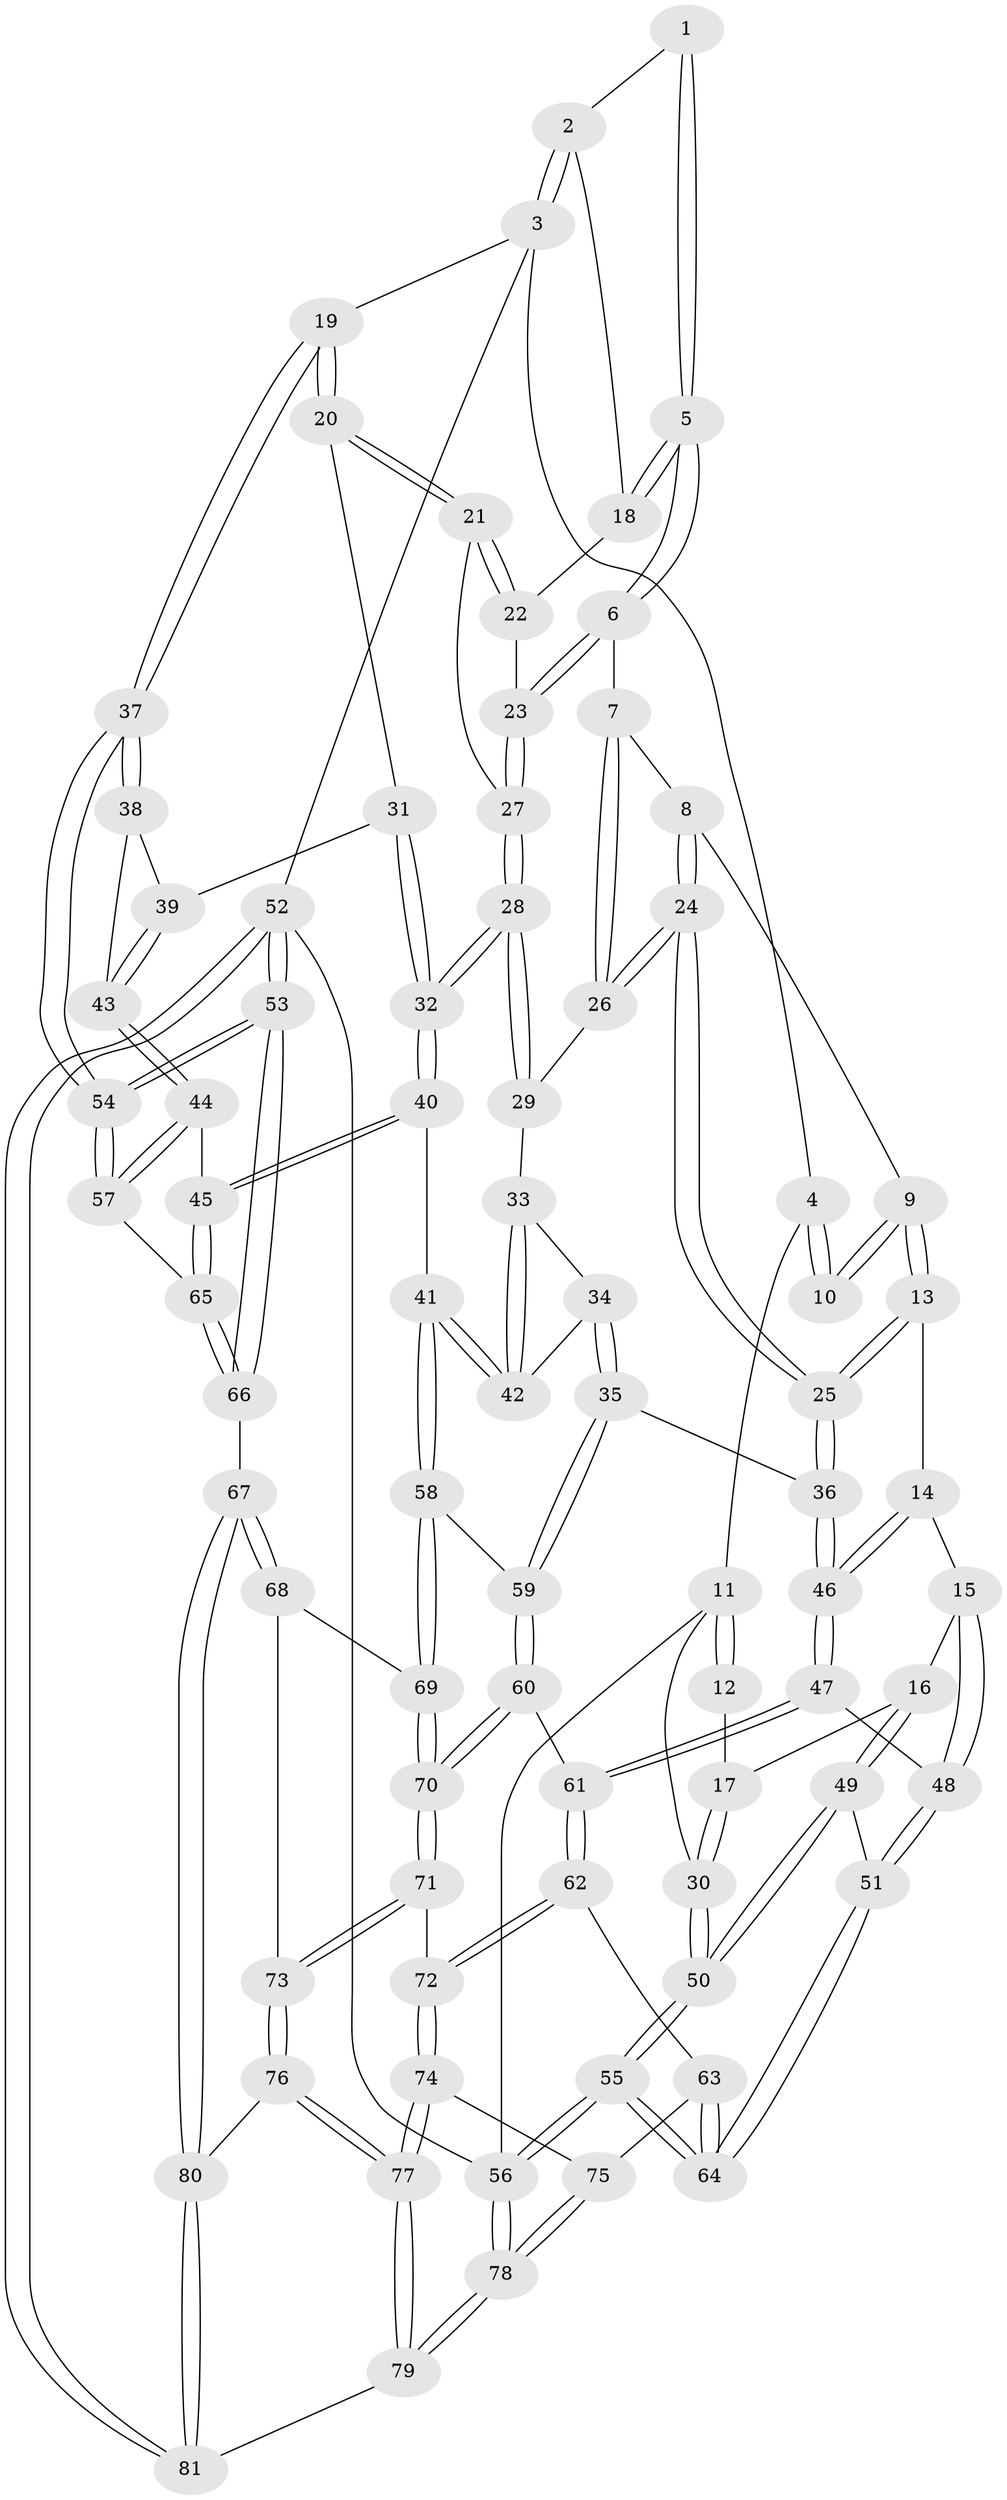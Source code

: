 // coarse degree distribution, {4: 0.4583333333333333, 5: 0.2708333333333333, 6: 0.125, 3: 0.14583333333333334}
// Generated by graph-tools (version 1.1) at 2025/24/03/03/25 07:24:35]
// undirected, 81 vertices, 199 edges
graph export_dot {
graph [start="1"]
  node [color=gray90,style=filled];
  1 [pos="+0.4652762635859291+0"];
  2 [pos="+0.9780476993001794+0"];
  3 [pos="+1+0"];
  4 [pos="+0.3392017236898974+0"];
  5 [pos="+0.6811861365717718+0.14601882778024686"];
  6 [pos="+0.6783109066638344+0.1499659190890648"];
  7 [pos="+0.6497988446490625+0.160512769887453"];
  8 [pos="+0.5365570214855487+0.15189240917231858"];
  9 [pos="+0.3888035523319834+0.06248821612756051"];
  10 [pos="+0.33916305536691455+0"];
  11 [pos="+0+0.11668485749060939"];
  12 [pos="+0.16017998486101512+0.07514725871702024"];
  13 [pos="+0.31914897722966407+0.2599474911243701"];
  14 [pos="+0.29290038208168834+0.28027899019505537"];
  15 [pos="+0.26908023501564576+0.29067094582879327"];
  16 [pos="+0.24137873159543002+0.2996619505513476"];
  17 [pos="+0.1285967425580489+0.2244960416245826"];
  18 [pos="+0.7970021186977769+0.05572700306877435"];
  19 [pos="+1+0"];
  20 [pos="+0.8947533190580016+0.2751310758967133"];
  21 [pos="+0.8887301285875561+0.26964504278479245"];
  22 [pos="+0.8473152634974811+0.19457503087929962"];
  23 [pos="+0.7309984849085798+0.25311126515616156"];
  24 [pos="+0.5131969609974262+0.33032393902298335"];
  25 [pos="+0.4980533193849156+0.3400687382166681"];
  26 [pos="+0.5976687997848747+0.3217377874659086"];
  27 [pos="+0.7317643328991061+0.2552649757133306"];
  28 [pos="+0.7208053505577576+0.3483172229323187"];
  29 [pos="+0.620319623717684+0.336135882415064"];
  30 [pos="+0+0.21469490473111047"];
  31 [pos="+0.890072278006241+0.3135288458317483"];
  32 [pos="+0.7636196588963502+0.40424019588835586"];
  33 [pos="+0.6185415756026883+0.37126376304944747"];
  34 [pos="+0.564460115710864+0.4845040426074403"];
  35 [pos="+0.5077332473670598+0.48779855368034575"];
  36 [pos="+0.49467983655675996+0.4815006297889312"];
  37 [pos="+1+0.4308928368339064"];
  38 [pos="+1+0.40030223789458236"];
  39 [pos="+0.9144175806140976+0.34176376226006566"];
  40 [pos="+0.7597452130195844+0.5048304441688068"];
  41 [pos="+0.7228589342851901+0.5176367253500695"];
  42 [pos="+0.6655938998584178+0.4989061180953434"];
  43 [pos="+0.9068920031021646+0.46328915563297357"];
  44 [pos="+0.9042834247109143+0.4675756970730717"];
  45 [pos="+0.7992689643364153+0.5283307467629085"];
  46 [pos="+0.42722984444797646+0.5075136705486151"];
  47 [pos="+0.40310750852834193+0.5290448731936503"];
  48 [pos="+0.3538850118959402+0.5239244453629303"];
  49 [pos="+0.19639323344435247+0.3880454445255707"];
  50 [pos="+0+0.47217510780664446"];
  51 [pos="+0.23501681877864006+0.5328832269693062"];
  52 [pos="+1+1"];
  53 [pos="+1+1"];
  54 [pos="+1+0.5649185822556726"];
  55 [pos="+0+0.8673495445010521"];
  56 [pos="+0+1"];
  57 [pos="+1+0.5720444066833953"];
  58 [pos="+0.644061633418874+0.6433766119374624"];
  59 [pos="+0.5507679419553457+0.6112501332313679"];
  60 [pos="+0.4787670326160787+0.6822080043939526"];
  61 [pos="+0.40443365234123685+0.6030411669319495"];
  62 [pos="+0.29068036301335404+0.7143875220718287"];
  63 [pos="+0.198303720120227+0.7195034525861715"];
  64 [pos="+0.12796957057483688+0.7200465849635672"];
  65 [pos="+0.8667132699520165+0.6295808479183274"];
  66 [pos="+0.8403343014034955+0.7730278784285127"];
  67 [pos="+0.8139275391586932+0.7875116792594701"];
  68 [pos="+0.6650013210515352+0.7118964369059518"];
  69 [pos="+0.6464654404893161+0.6636786653827339"];
  70 [pos="+0.48209645808217577+0.7274837830229532"];
  71 [pos="+0.47427456791327216+0.7738467517562734"];
  72 [pos="+0.43212410662904793+0.7853584596267644"];
  73 [pos="+0.548702352380123+0.8255110718259939"];
  74 [pos="+0.40074590972971896+0.8405917737266779"];
  75 [pos="+0.37789127657426996+0.8650863719354137"];
  76 [pos="+0.5817507673591586+0.9057088494473946"];
  77 [pos="+0.5697666174296225+1"];
  78 [pos="+0.08577842781889+1"];
  79 [pos="+0.5699569866198562+1"];
  80 [pos="+0.8123944214434242+0.7903228279506481"];
  81 [pos="+0.7666135578190424+1"];
  1 -- 2;
  1 -- 5;
  1 -- 5;
  2 -- 3;
  2 -- 3;
  2 -- 18;
  3 -- 4;
  3 -- 19;
  3 -- 52;
  4 -- 10;
  4 -- 10;
  4 -- 11;
  5 -- 6;
  5 -- 6;
  5 -- 18;
  5 -- 18;
  6 -- 7;
  6 -- 23;
  6 -- 23;
  7 -- 8;
  7 -- 26;
  7 -- 26;
  8 -- 9;
  8 -- 24;
  8 -- 24;
  9 -- 10;
  9 -- 10;
  9 -- 13;
  9 -- 13;
  11 -- 12;
  11 -- 12;
  11 -- 30;
  11 -- 56;
  12 -- 17;
  13 -- 14;
  13 -- 25;
  13 -- 25;
  14 -- 15;
  14 -- 46;
  14 -- 46;
  15 -- 16;
  15 -- 48;
  15 -- 48;
  16 -- 17;
  16 -- 49;
  16 -- 49;
  17 -- 30;
  17 -- 30;
  18 -- 22;
  19 -- 20;
  19 -- 20;
  19 -- 37;
  19 -- 37;
  20 -- 21;
  20 -- 21;
  20 -- 31;
  21 -- 22;
  21 -- 22;
  21 -- 27;
  22 -- 23;
  23 -- 27;
  23 -- 27;
  24 -- 25;
  24 -- 25;
  24 -- 26;
  24 -- 26;
  25 -- 36;
  25 -- 36;
  26 -- 29;
  27 -- 28;
  27 -- 28;
  28 -- 29;
  28 -- 29;
  28 -- 32;
  28 -- 32;
  29 -- 33;
  30 -- 50;
  30 -- 50;
  31 -- 32;
  31 -- 32;
  31 -- 39;
  32 -- 40;
  32 -- 40;
  33 -- 34;
  33 -- 42;
  33 -- 42;
  34 -- 35;
  34 -- 35;
  34 -- 42;
  35 -- 36;
  35 -- 59;
  35 -- 59;
  36 -- 46;
  36 -- 46;
  37 -- 38;
  37 -- 38;
  37 -- 54;
  37 -- 54;
  38 -- 39;
  38 -- 43;
  39 -- 43;
  39 -- 43;
  40 -- 41;
  40 -- 45;
  40 -- 45;
  41 -- 42;
  41 -- 42;
  41 -- 58;
  41 -- 58;
  43 -- 44;
  43 -- 44;
  44 -- 45;
  44 -- 57;
  44 -- 57;
  45 -- 65;
  45 -- 65;
  46 -- 47;
  46 -- 47;
  47 -- 48;
  47 -- 61;
  47 -- 61;
  48 -- 51;
  48 -- 51;
  49 -- 50;
  49 -- 50;
  49 -- 51;
  50 -- 55;
  50 -- 55;
  51 -- 64;
  51 -- 64;
  52 -- 53;
  52 -- 53;
  52 -- 81;
  52 -- 81;
  52 -- 56;
  53 -- 54;
  53 -- 54;
  53 -- 66;
  53 -- 66;
  54 -- 57;
  54 -- 57;
  55 -- 56;
  55 -- 56;
  55 -- 64;
  55 -- 64;
  56 -- 78;
  56 -- 78;
  57 -- 65;
  58 -- 59;
  58 -- 69;
  58 -- 69;
  59 -- 60;
  59 -- 60;
  60 -- 61;
  60 -- 70;
  60 -- 70;
  61 -- 62;
  61 -- 62;
  62 -- 63;
  62 -- 72;
  62 -- 72;
  63 -- 64;
  63 -- 64;
  63 -- 75;
  65 -- 66;
  65 -- 66;
  66 -- 67;
  67 -- 68;
  67 -- 68;
  67 -- 80;
  67 -- 80;
  68 -- 69;
  68 -- 73;
  69 -- 70;
  69 -- 70;
  70 -- 71;
  70 -- 71;
  71 -- 72;
  71 -- 73;
  71 -- 73;
  72 -- 74;
  72 -- 74;
  73 -- 76;
  73 -- 76;
  74 -- 75;
  74 -- 77;
  74 -- 77;
  75 -- 78;
  75 -- 78;
  76 -- 77;
  76 -- 77;
  76 -- 80;
  77 -- 79;
  77 -- 79;
  78 -- 79;
  78 -- 79;
  79 -- 81;
  80 -- 81;
  80 -- 81;
}
